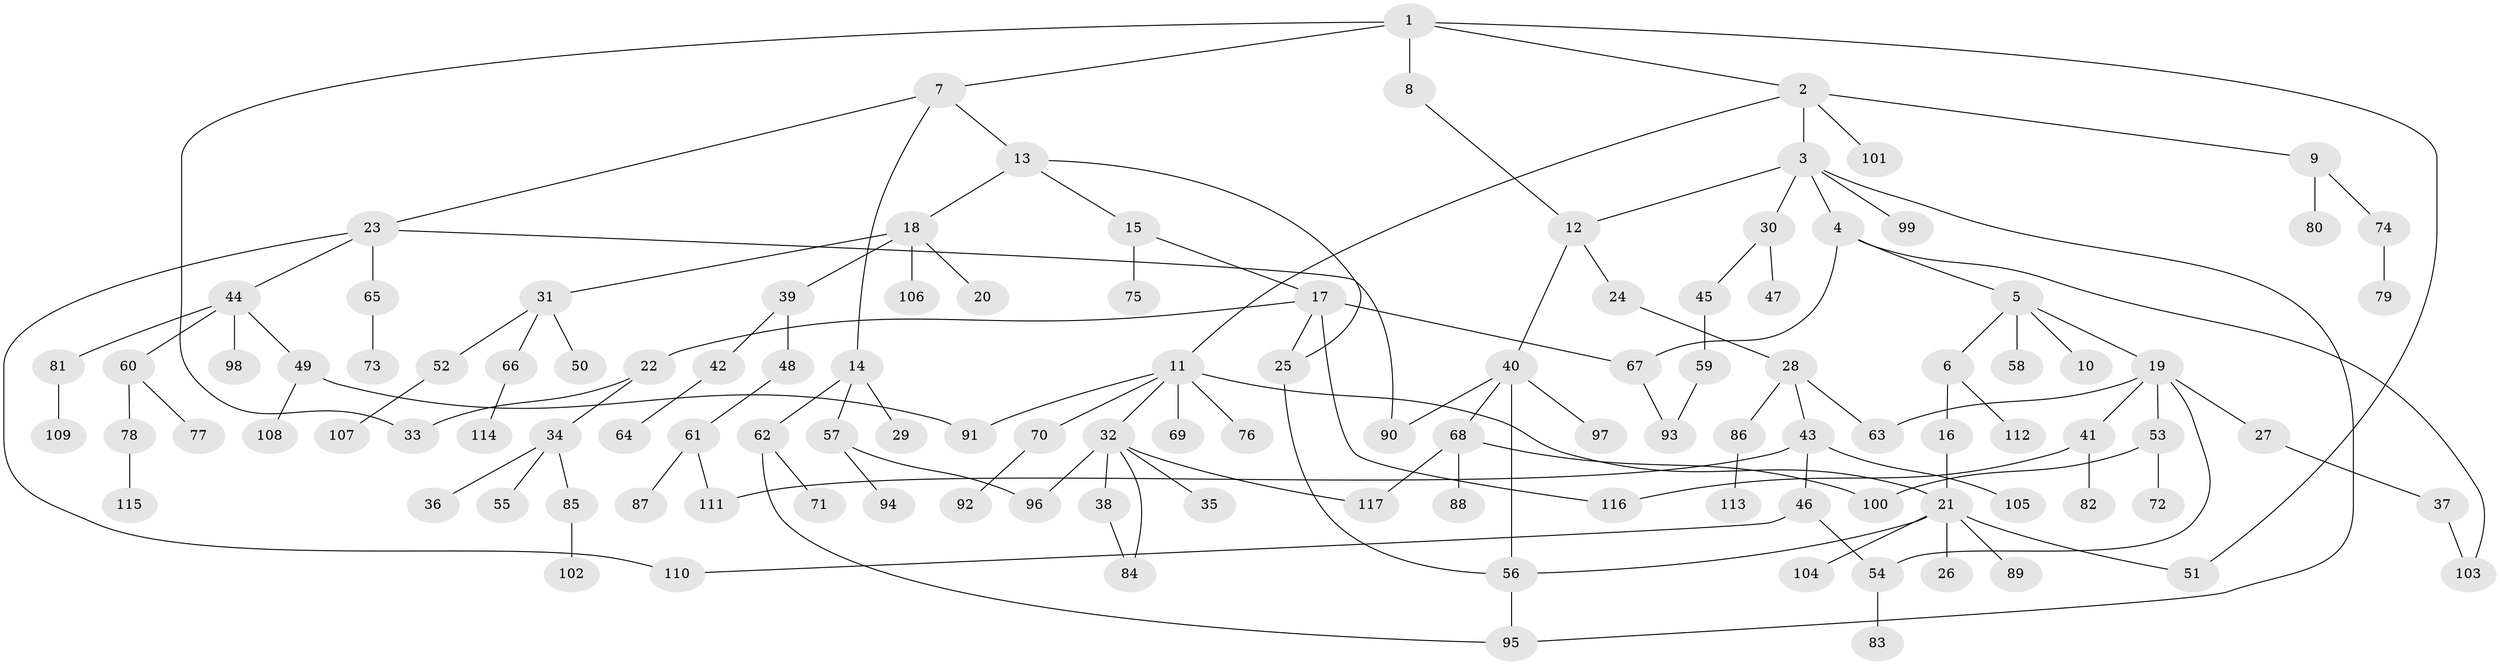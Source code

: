 // coarse degree distribution, {4: 0.1016949152542373, 2: 0.3389830508474576, 6: 0.05084745762711865, 3: 0.2033898305084746, 5: 0.1016949152542373, 1: 0.2033898305084746}
// Generated by graph-tools (version 1.1) at 2025/36/03/04/25 23:36:02]
// undirected, 117 vertices, 139 edges
graph export_dot {
  node [color=gray90,style=filled];
  1;
  2;
  3;
  4;
  5;
  6;
  7;
  8;
  9;
  10;
  11;
  12;
  13;
  14;
  15;
  16;
  17;
  18;
  19;
  20;
  21;
  22;
  23;
  24;
  25;
  26;
  27;
  28;
  29;
  30;
  31;
  32;
  33;
  34;
  35;
  36;
  37;
  38;
  39;
  40;
  41;
  42;
  43;
  44;
  45;
  46;
  47;
  48;
  49;
  50;
  51;
  52;
  53;
  54;
  55;
  56;
  57;
  58;
  59;
  60;
  61;
  62;
  63;
  64;
  65;
  66;
  67;
  68;
  69;
  70;
  71;
  72;
  73;
  74;
  75;
  76;
  77;
  78;
  79;
  80;
  81;
  82;
  83;
  84;
  85;
  86;
  87;
  88;
  89;
  90;
  91;
  92;
  93;
  94;
  95;
  96;
  97;
  98;
  99;
  100;
  101;
  102;
  103;
  104;
  105;
  106;
  107;
  108;
  109;
  110;
  111;
  112;
  113;
  114;
  115;
  116;
  117;
  1 -- 2;
  1 -- 7;
  1 -- 8;
  1 -- 33;
  1 -- 51;
  2 -- 3;
  2 -- 9;
  2 -- 11;
  2 -- 101;
  3 -- 4;
  3 -- 12;
  3 -- 30;
  3 -- 95;
  3 -- 99;
  4 -- 5;
  4 -- 103;
  4 -- 67;
  5 -- 6;
  5 -- 10;
  5 -- 19;
  5 -- 58;
  6 -- 16;
  6 -- 112;
  7 -- 13;
  7 -- 14;
  7 -- 23;
  8 -- 12;
  9 -- 74;
  9 -- 80;
  11 -- 21;
  11 -- 32;
  11 -- 69;
  11 -- 70;
  11 -- 76;
  11 -- 91;
  12 -- 24;
  12 -- 40;
  13 -- 15;
  13 -- 18;
  13 -- 25;
  14 -- 29;
  14 -- 57;
  14 -- 62;
  15 -- 17;
  15 -- 75;
  16 -- 21;
  17 -- 22;
  17 -- 25;
  17 -- 67;
  17 -- 116;
  18 -- 20;
  18 -- 31;
  18 -- 39;
  18 -- 106;
  19 -- 27;
  19 -- 41;
  19 -- 53;
  19 -- 63;
  19 -- 54;
  21 -- 26;
  21 -- 56;
  21 -- 89;
  21 -- 104;
  21 -- 51;
  22 -- 34;
  22 -- 33;
  23 -- 44;
  23 -- 65;
  23 -- 90;
  23 -- 110;
  24 -- 28;
  25 -- 56;
  27 -- 37;
  28 -- 43;
  28 -- 63;
  28 -- 86;
  30 -- 45;
  30 -- 47;
  31 -- 50;
  31 -- 52;
  31 -- 66;
  32 -- 35;
  32 -- 38;
  32 -- 84;
  32 -- 96;
  32 -- 117;
  34 -- 36;
  34 -- 55;
  34 -- 85;
  37 -- 103;
  38 -- 84;
  39 -- 42;
  39 -- 48;
  40 -- 68;
  40 -- 90;
  40 -- 97;
  40 -- 56;
  41 -- 82;
  41 -- 116;
  42 -- 64;
  43 -- 46;
  43 -- 105;
  43 -- 111;
  44 -- 49;
  44 -- 60;
  44 -- 81;
  44 -- 98;
  45 -- 59;
  46 -- 54;
  46 -- 110;
  48 -- 61;
  49 -- 108;
  49 -- 91;
  52 -- 107;
  53 -- 72;
  53 -- 100;
  54 -- 83;
  56 -- 95;
  57 -- 94;
  57 -- 96;
  59 -- 93;
  60 -- 77;
  60 -- 78;
  61 -- 87;
  61 -- 111;
  62 -- 71;
  62 -- 95;
  65 -- 73;
  66 -- 114;
  67 -- 93;
  68 -- 88;
  68 -- 100;
  68 -- 117;
  70 -- 92;
  74 -- 79;
  78 -- 115;
  81 -- 109;
  85 -- 102;
  86 -- 113;
}
